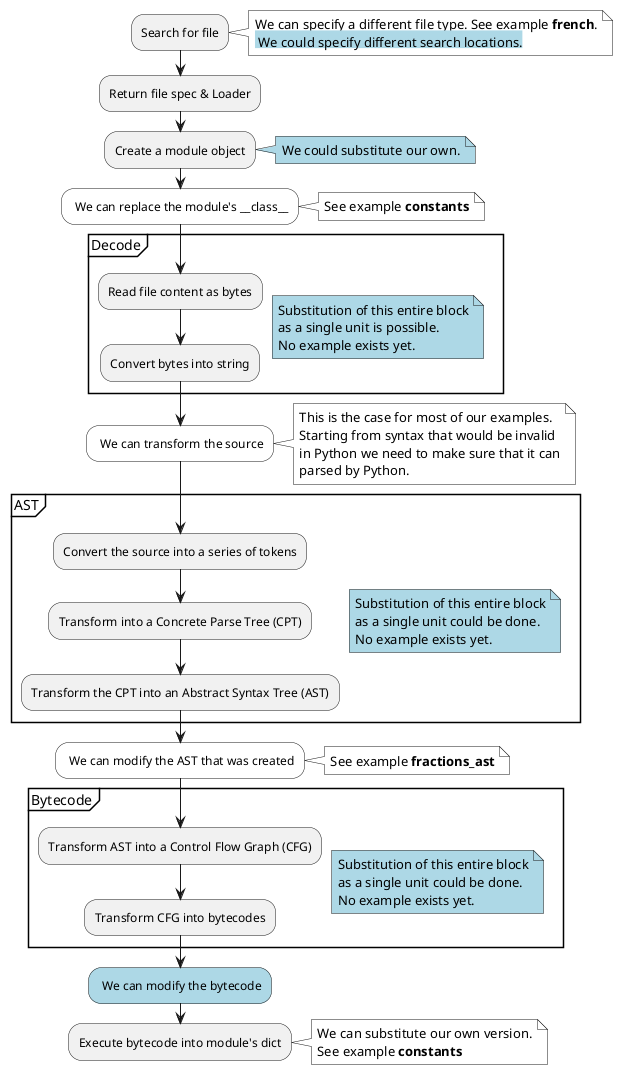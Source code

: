 @startuml
    :Search for file;
    note right #White
        We can specify a different file type. See example **french**.
        <back:lightblue> We could specify different search locations.</back>
    end note
    :Return file spec & Loader;
    :Create a module object;
    note right #LightBlue
        We could substitute our own.
    end note
    #White: We can replace the module's ~__class__;
    note right #White: See example **constants**
    partition Decode {
        note right #LightBlue
           Substitution of this entire block
           as a single unit is possible.
           No example exists yet.
        end note
        :Read file content as bytes;
        :Convert bytes into string;
    }
    #White: We can transform the source;
    note right #White
        This is the case for most of our examples.
        Starting from syntax that would be invalid
        in Python we need to make sure that it can
        parsed by Python.
    end note
    partition AST {
        note right #LightBlue
           Substitution of this entire block
           as a single unit could be done.
           No example exists yet.
        end note
        :Convert the source into a series of tokens;
        :Transform into a Concrete Parse Tree (CPT);
        :Transform the CPT into an Abstract Syntax Tree (AST);
    }
    #White: We can modify the AST that was created;
    note right #White: See example **fractions_ast**
    partition Bytecode {
        note right #LightBlue
           Substitution of this entire block
           as a single unit could be done.
           No example exists yet.
        end note
        :Transform AST into a Control Flow Graph (CFG);
        :Transform CFG into bytecodes;
    }
    #LightBlue: We can modify the bytecode;
    :Execute bytecode into module's dict;
    note right #White
       We can substitute our own version.
       See example **constants**
    end note
@enduml
